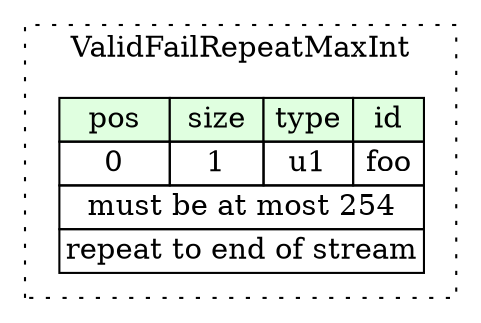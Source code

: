 digraph {
	rankdir=LR;
	node [shape=plaintext];
	subgraph cluster__valid_fail_repeat_max_int {
		label="ValidFailRepeatMaxInt";
		graph[style=dotted];

		valid_fail_repeat_max_int__seq [label=<<TABLE BORDER="0" CELLBORDER="1" CELLSPACING="0">
			<TR><TD BGCOLOR="#E0FFE0">pos</TD><TD BGCOLOR="#E0FFE0">size</TD><TD BGCOLOR="#E0FFE0">type</TD><TD BGCOLOR="#E0FFE0">id</TD></TR>
			<TR><TD PORT="foo_pos">0</TD><TD PORT="foo_size">1</TD><TD>u1</TD><TD PORT="foo_type">foo</TD></TR>
			<TR><TD COLSPAN="4" PORT="foo__valid">must be at most 254</TD></TR>
			<TR><TD COLSPAN="4" PORT="foo__repeat">repeat to end of stream</TD></TR>
		</TABLE>>];
	}
}
